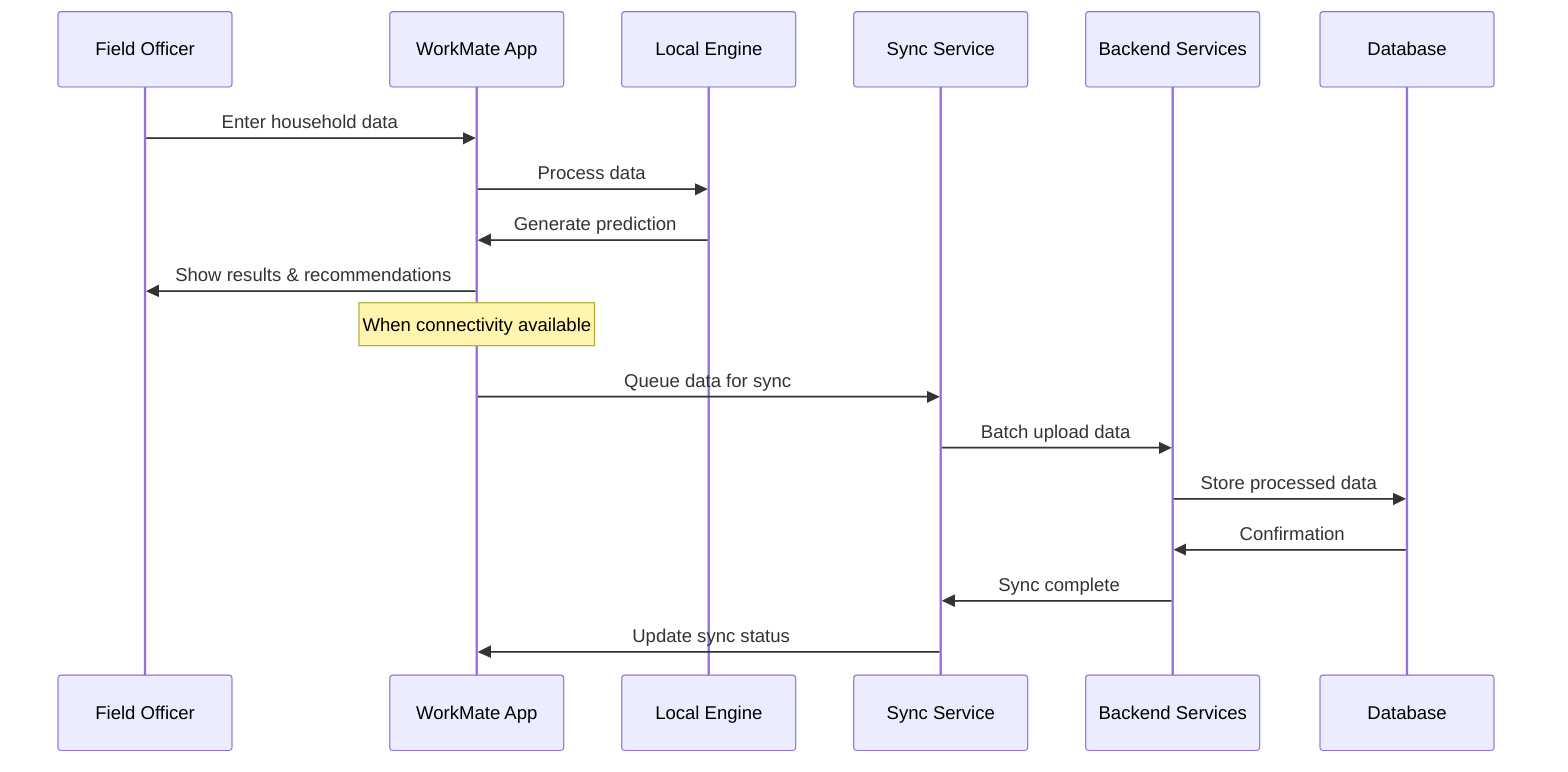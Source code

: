 sequenceDiagram
    participant FO as Field Officer
    participant APP as WorkMate App
    participant LOCAL as Local Engine
    participant SYNC as Sync Service
    participant BACKEND as Backend Services
    participant DB as Database
    
    FO->>APP: Enter household data
    APP->>LOCAL: Process data
    LOCAL->>APP: Generate prediction
    APP->>FO: Show results & recommendations
    
    Note over APP: When connectivity available
    APP->>SYNC: Queue data for sync
    SYNC->>BACKEND: Batch upload data
    BACKEND->>DB: Store processed data
    DB->>BACKEND: Confirmation
    BACKEND->>SYNC: Sync complete
    SYNC->>APP: Update sync status